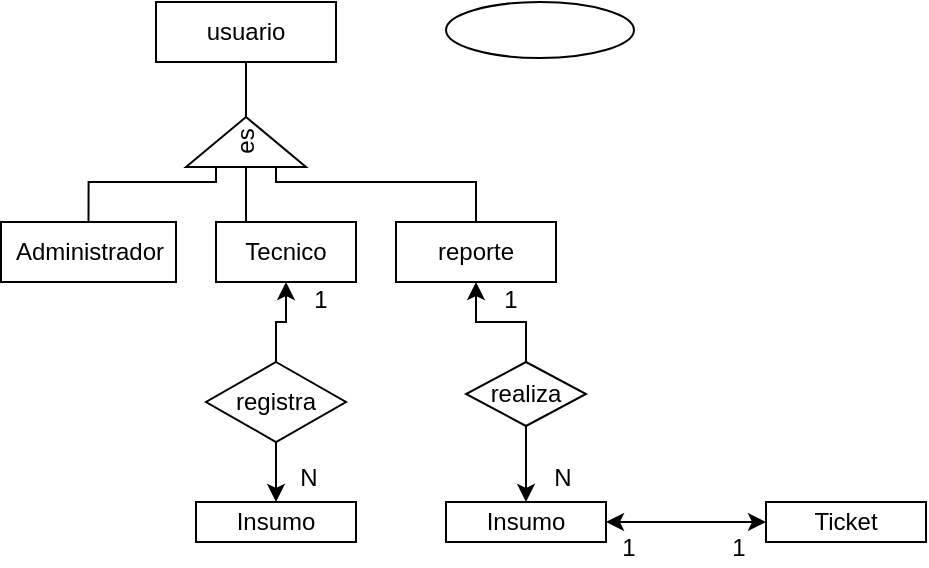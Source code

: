 <mxfile version="13.1.1" type="device"><diagram id="huev1n5lKp36e3r2rGCp" name="Page-1"><mxGraphModel dx="594" dy="310" grid="0" gridSize="10" guides="1" tooltips="1" connect="1" arrows="1" fold="1" page="1" pageScale="1" pageWidth="827" pageHeight="1169" math="0" shadow="0"><root><mxCell id="0"/><mxCell id="1" parent="0"/><mxCell id="EDXczoXwegmFyvh_PbOv-1" value="usuario" style="rounded=0;whiteSpace=wrap;html=1;" vertex="1" parent="1"><mxGeometry x="140" y="20" width="90" height="30" as="geometry"/></mxCell><mxCell id="EDXczoXwegmFyvh_PbOv-5" style="edgeStyle=orthogonalEdgeStyle;rounded=0;orthogonalLoop=1;jettySize=auto;html=1;entryX=0.5;entryY=1;entryDx=0;entryDy=0;startArrow=none;startFill=0;endArrow=none;endFill=0;" edge="1" parent="1" source="EDXczoXwegmFyvh_PbOv-2" target="EDXczoXwegmFyvh_PbOv-1"><mxGeometry relative="1" as="geometry"/></mxCell><mxCell id="EDXczoXwegmFyvh_PbOv-10" style="edgeStyle=orthogonalEdgeStyle;rounded=0;orthogonalLoop=1;jettySize=auto;html=1;exitX=0;exitY=0.5;exitDx=0;exitDy=0;entryX=0.5;entryY=0;entryDx=0;entryDy=0;startArrow=none;startFill=0;endArrow=none;endFill=0;" edge="1" parent="1" source="EDXczoXwegmFyvh_PbOv-2" target="EDXczoXwegmFyvh_PbOv-6"><mxGeometry relative="1" as="geometry"><Array as="points"><mxPoint x="170" y="103"/><mxPoint x="170" y="110"/><mxPoint x="106" y="110"/></Array></mxGeometry></mxCell><mxCell id="EDXczoXwegmFyvh_PbOv-11" style="edgeStyle=orthogonalEdgeStyle;rounded=0;orthogonalLoop=1;jettySize=auto;html=1;exitX=0;exitY=0.5;exitDx=0;exitDy=0;entryX=0.5;entryY=0;entryDx=0;entryDy=0;startArrow=none;startFill=0;endArrow=none;endFill=0;" edge="1" parent="1" source="EDXczoXwegmFyvh_PbOv-2" target="EDXczoXwegmFyvh_PbOv-7"><mxGeometry relative="1" as="geometry"><Array as="points"><mxPoint x="185" y="130"/></Array></mxGeometry></mxCell><mxCell id="EDXczoXwegmFyvh_PbOv-12" style="edgeStyle=orthogonalEdgeStyle;rounded=0;orthogonalLoop=1;jettySize=auto;html=1;exitX=0;exitY=0.75;exitDx=0;exitDy=0;entryX=0.5;entryY=0;entryDx=0;entryDy=0;startArrow=none;startFill=0;endArrow=none;endFill=0;" edge="1" parent="1" source="EDXczoXwegmFyvh_PbOv-2" target="EDXczoXwegmFyvh_PbOv-8"><mxGeometry relative="1" as="geometry"><Array as="points"><mxPoint x="200" y="110"/><mxPoint x="300" y="110"/></Array></mxGeometry></mxCell><mxCell id="EDXczoXwegmFyvh_PbOv-2" value="es" style="triangle;whiteSpace=wrap;html=1;rotation=-90;" vertex="1" parent="1"><mxGeometry x="172.5" y="60" width="25" height="60" as="geometry"/></mxCell><mxCell id="EDXczoXwegmFyvh_PbOv-6" value="Administrador" style="rounded=0;whiteSpace=wrap;html=1;" vertex="1" parent="1"><mxGeometry x="62.5" y="130" width="87.5" height="30" as="geometry"/></mxCell><mxCell id="EDXczoXwegmFyvh_PbOv-15" style="edgeStyle=orthogonalEdgeStyle;rounded=0;orthogonalLoop=1;jettySize=auto;html=1;entryX=0.5;entryY=0;entryDx=0;entryDy=0;startArrow=classic;startFill=1;endArrow=none;endFill=0;" edge="1" parent="1" source="EDXczoXwegmFyvh_PbOv-7" target="EDXczoXwegmFyvh_PbOv-13"><mxGeometry relative="1" as="geometry"/></mxCell><mxCell id="EDXczoXwegmFyvh_PbOv-7" value="Tecnico" style="rounded=0;whiteSpace=wrap;html=1;" vertex="1" parent="1"><mxGeometry x="170" y="130" width="70" height="30" as="geometry"/></mxCell><mxCell id="EDXczoXwegmFyvh_PbOv-20" style="edgeStyle=orthogonalEdgeStyle;rounded=0;orthogonalLoop=1;jettySize=auto;html=1;entryX=0.5;entryY=0;entryDx=0;entryDy=0;startArrow=classic;startFill=1;endArrow=none;endFill=0;" edge="1" parent="1" source="EDXczoXwegmFyvh_PbOv-8" target="EDXczoXwegmFyvh_PbOv-18"><mxGeometry relative="1" as="geometry"/></mxCell><mxCell id="EDXczoXwegmFyvh_PbOv-8" value="reporte" style="rounded=0;whiteSpace=wrap;html=1;" vertex="1" parent="1"><mxGeometry x="260" y="130" width="80" height="30" as="geometry"/></mxCell><mxCell id="EDXczoXwegmFyvh_PbOv-16" style="edgeStyle=orthogonalEdgeStyle;rounded=0;orthogonalLoop=1;jettySize=auto;html=1;entryX=0.5;entryY=0;entryDx=0;entryDy=0;startArrow=none;startFill=0;endArrow=classic;endFill=1;" edge="1" parent="1" source="EDXczoXwegmFyvh_PbOv-13" target="EDXczoXwegmFyvh_PbOv-14"><mxGeometry relative="1" as="geometry"/></mxCell><mxCell id="EDXczoXwegmFyvh_PbOv-13" value="registra" style="rhombus;whiteSpace=wrap;html=1;" vertex="1" parent="1"><mxGeometry x="165" y="200" width="70" height="40" as="geometry"/></mxCell><mxCell id="EDXczoXwegmFyvh_PbOv-14" value="Insumo" style="rounded=0;whiteSpace=wrap;html=1;" vertex="1" parent="1"><mxGeometry x="160" y="270" width="80" height="20" as="geometry"/></mxCell><mxCell id="EDXczoXwegmFyvh_PbOv-17" style="edgeStyle=orthogonalEdgeStyle;rounded=0;orthogonalLoop=1;jettySize=auto;html=1;entryX=0.5;entryY=0;entryDx=0;entryDy=0;startArrow=none;startFill=0;endArrow=classic;endFill=1;" edge="1" parent="1" source="EDXczoXwegmFyvh_PbOv-18" target="EDXczoXwegmFyvh_PbOv-19"><mxGeometry relative="1" as="geometry"/></mxCell><mxCell id="EDXczoXwegmFyvh_PbOv-18" value="realiza" style="rhombus;whiteSpace=wrap;html=1;" vertex="1" parent="1"><mxGeometry x="295" y="200" width="60" height="32" as="geometry"/></mxCell><mxCell id="EDXczoXwegmFyvh_PbOv-22" value="" style="edgeStyle=orthogonalEdgeStyle;rounded=0;orthogonalLoop=1;jettySize=auto;html=1;startArrow=classic;startFill=1;endArrow=classic;endFill=1;" edge="1" parent="1" source="EDXczoXwegmFyvh_PbOv-19" target="EDXczoXwegmFyvh_PbOv-21"><mxGeometry relative="1" as="geometry"/></mxCell><mxCell id="EDXczoXwegmFyvh_PbOv-19" value="Insumo" style="rounded=0;whiteSpace=wrap;html=1;" vertex="1" parent="1"><mxGeometry x="285" y="270" width="80" height="20" as="geometry"/></mxCell><mxCell id="EDXczoXwegmFyvh_PbOv-21" value="Ticket" style="rounded=0;whiteSpace=wrap;html=1;" vertex="1" parent="1"><mxGeometry x="445" y="270" width="80" height="20" as="geometry"/></mxCell><mxCell id="EDXczoXwegmFyvh_PbOv-25" value="N" style="text;html=1;align=center;verticalAlign=middle;resizable=0;points=[];autosize=1;" vertex="1" parent="1"><mxGeometry x="206" y="249" width="19" height="18" as="geometry"/></mxCell><mxCell id="EDXczoXwegmFyvh_PbOv-27" value="N" style="text;html=1;align=center;verticalAlign=middle;resizable=0;points=[];autosize=1;" vertex="1" parent="1"><mxGeometry x="333" y="249" width="19" height="18" as="geometry"/></mxCell><mxCell id="EDXczoXwegmFyvh_PbOv-28" value="1" style="text;html=1;align=center;verticalAlign=middle;resizable=0;points=[];autosize=1;" vertex="1" parent="1"><mxGeometry x="213" y="160" width="17" height="18" as="geometry"/></mxCell><mxCell id="EDXczoXwegmFyvh_PbOv-29" value="1" style="text;html=1;align=center;verticalAlign=middle;resizable=0;points=[];autosize=1;" vertex="1" parent="1"><mxGeometry x="308" y="160" width="17" height="18" as="geometry"/></mxCell><mxCell id="EDXczoXwegmFyvh_PbOv-30" value="1" style="text;html=1;align=center;verticalAlign=middle;resizable=0;points=[];autosize=1;" vertex="1" parent="1"><mxGeometry x="367" y="284" width="17" height="18" as="geometry"/></mxCell><mxCell id="EDXczoXwegmFyvh_PbOv-31" value="1" style="text;html=1;align=center;verticalAlign=middle;resizable=0;points=[];autosize=1;" vertex="1" parent="1"><mxGeometry x="422" y="284" width="17" height="18" as="geometry"/></mxCell><mxCell id="EDXczoXwegmFyvh_PbOv-33" value="" style="ellipse;whiteSpace=wrap;html=1;" vertex="1" parent="1"><mxGeometry x="285" y="20" width="94" height="28" as="geometry"/></mxCell></root></mxGraphModel></diagram></mxfile>